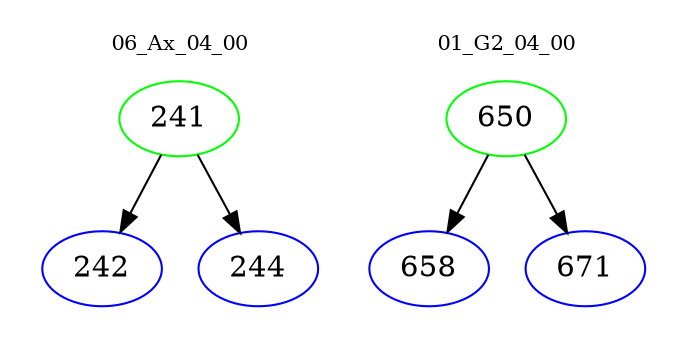 digraph{
subgraph cluster_0 {
color = white
label = "06_Ax_04_00";
fontsize=10;
T0_241 [label="241", color="green"]
T0_241 -> T0_242 [color="black"]
T0_242 [label="242", color="blue"]
T0_241 -> T0_244 [color="black"]
T0_244 [label="244", color="blue"]
}
subgraph cluster_1 {
color = white
label = "01_G2_04_00";
fontsize=10;
T1_650 [label="650", color="green"]
T1_650 -> T1_658 [color="black"]
T1_658 [label="658", color="blue"]
T1_650 -> T1_671 [color="black"]
T1_671 [label="671", color="blue"]
}
}
